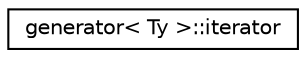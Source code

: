 digraph "Graphical Class Hierarchy"
{
  edge [fontname="Helvetica",fontsize="10",labelfontname="Helvetica",labelfontsize="10"];
  node [fontname="Helvetica",fontsize="10",shape=record];
  rankdir="LR";
  Node0 [label="generator\< Ty \>::iterator",height=0.2,width=0.4,color="black", fillcolor="white", style="filled",URL="$structgenerator_1_1iterator.html"];
}
